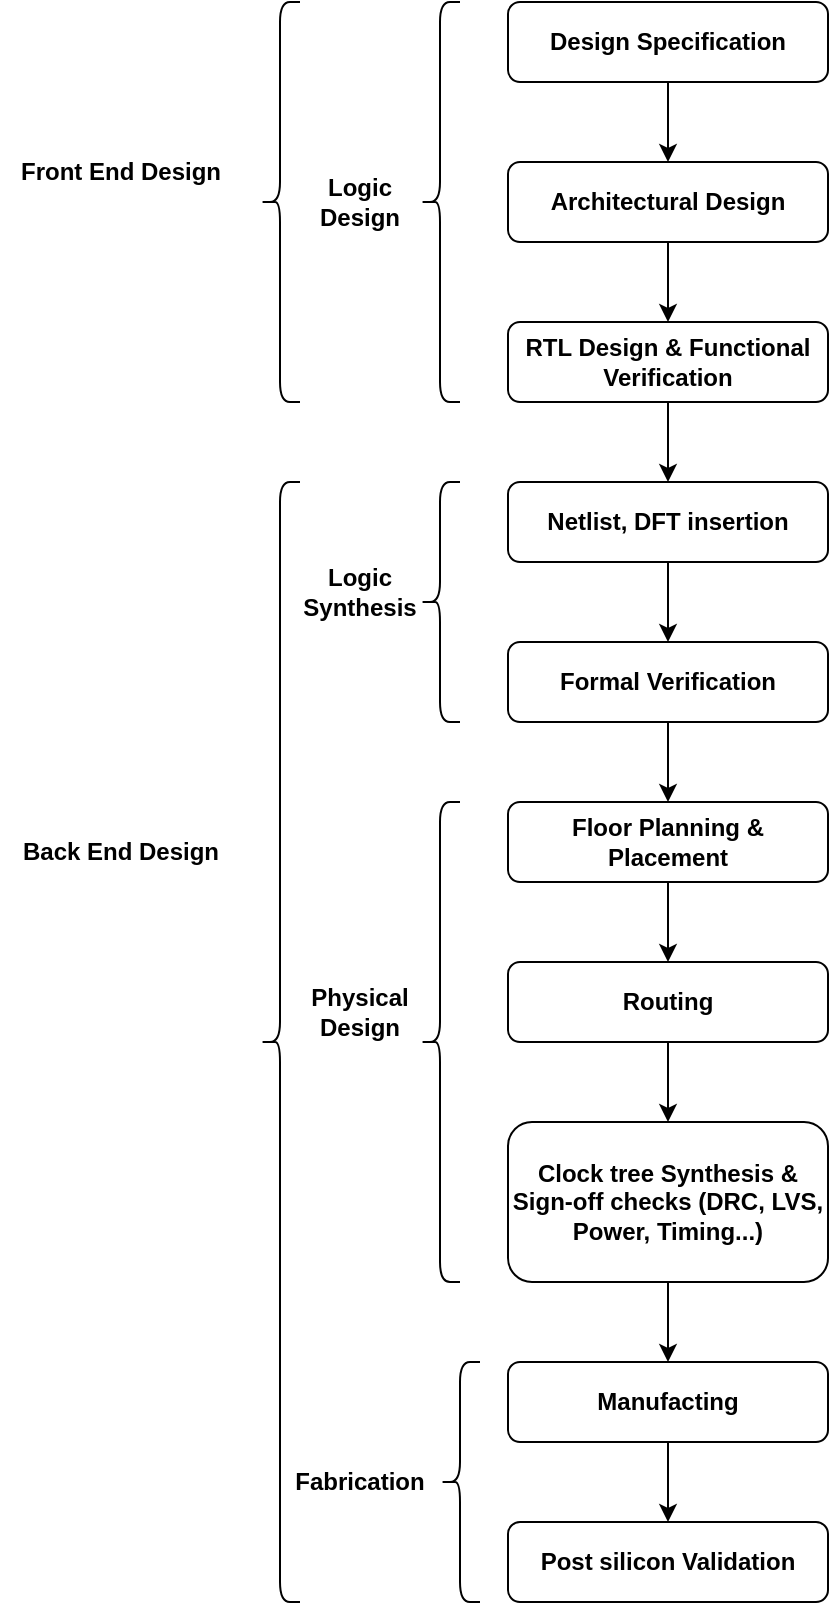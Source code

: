 <mxfile version="20.2.2" type="github">
  <diagram id="eTKXflUfl4-RCfoEZXk9" name="Page-1">
    <mxGraphModel dx="933" dy="1003" grid="1" gridSize="10" guides="1" tooltips="1" connect="1" arrows="1" fold="1" page="1" pageScale="1" pageWidth="827" pageHeight="1169" math="0" shadow="0">
      <root>
        <mxCell id="0" />
        <mxCell id="1" parent="0" />
        <mxCell id="n4KOck0vuXahiF06DN0H-1" value="" style="edgeStyle=orthogonalEdgeStyle;rounded=0;orthogonalLoop=1;jettySize=auto;html=1;fontStyle=1" edge="1" parent="1" source="Jeif5EHzdhHV3ytBhgdj-1" target="Jeif5EHzdhHV3ytBhgdj-3">
          <mxGeometry relative="1" as="geometry" />
        </mxCell>
        <mxCell id="Jeif5EHzdhHV3ytBhgdj-1" value="Design Specification" style="rounded=1;whiteSpace=wrap;html=1;fontStyle=1" parent="1" vertex="1">
          <mxGeometry x="334" y="40" width="160" height="40" as="geometry" />
        </mxCell>
        <mxCell id="n4KOck0vuXahiF06DN0H-3" value="" style="edgeStyle=orthogonalEdgeStyle;rounded=0;orthogonalLoop=1;jettySize=auto;html=1;fontStyle=1" edge="1" parent="1" source="Jeif5EHzdhHV3ytBhgdj-2" target="Jeif5EHzdhHV3ytBhgdj-4">
          <mxGeometry relative="1" as="geometry" />
        </mxCell>
        <mxCell id="Jeif5EHzdhHV3ytBhgdj-2" value="RTL Design &amp;amp; Functional Verification" style="rounded=1;whiteSpace=wrap;html=1;fontStyle=1" parent="1" vertex="1">
          <mxGeometry x="334" y="200" width="160" height="40" as="geometry" />
        </mxCell>
        <mxCell id="n4KOck0vuXahiF06DN0H-2" value="" style="edgeStyle=orthogonalEdgeStyle;rounded=0;orthogonalLoop=1;jettySize=auto;html=1;fontStyle=1" edge="1" parent="1" source="Jeif5EHzdhHV3ytBhgdj-3" target="Jeif5EHzdhHV3ytBhgdj-2">
          <mxGeometry relative="1" as="geometry" />
        </mxCell>
        <mxCell id="Jeif5EHzdhHV3ytBhgdj-3" value="Architectural Design" style="rounded=1;whiteSpace=wrap;html=1;fontStyle=1" parent="1" vertex="1">
          <mxGeometry x="334" y="120" width="160" height="40" as="geometry" />
        </mxCell>
        <mxCell id="n4KOck0vuXahiF06DN0H-11" value="" style="edgeStyle=orthogonalEdgeStyle;rounded=0;orthogonalLoop=1;jettySize=auto;html=1;fontStyle=1" edge="1" parent="1" source="Jeif5EHzdhHV3ytBhgdj-4" target="n4KOck0vuXahiF06DN0H-5">
          <mxGeometry relative="1" as="geometry" />
        </mxCell>
        <mxCell id="Jeif5EHzdhHV3ytBhgdj-4" value="Netlist, DFT insertion" style="rounded=1;whiteSpace=wrap;html=1;fontStyle=1" parent="1" vertex="1">
          <mxGeometry x="334" y="280" width="160" height="40" as="geometry" />
        </mxCell>
        <mxCell id="n4KOck0vuXahiF06DN0H-4" value="" style="edgeStyle=orthogonalEdgeStyle;rounded=0;orthogonalLoop=1;jettySize=auto;html=1;fontStyle=1" edge="1" parent="1" source="n4KOck0vuXahiF06DN0H-5" target="n4KOck0vuXahiF06DN0H-9">
          <mxGeometry relative="1" as="geometry" />
        </mxCell>
        <mxCell id="n4KOck0vuXahiF06DN0H-5" value="Formal Verification" style="rounded=1;whiteSpace=wrap;html=1;fontStyle=1" vertex="1" parent="1">
          <mxGeometry x="334" y="360" width="160" height="40" as="geometry" />
        </mxCell>
        <mxCell id="n4KOck0vuXahiF06DN0H-6" value="" style="edgeStyle=orthogonalEdgeStyle;rounded=0;orthogonalLoop=1;jettySize=auto;html=1;fontStyle=1" edge="1" parent="1" source="n4KOck0vuXahiF06DN0H-7" target="n4KOck0vuXahiF06DN0H-10">
          <mxGeometry relative="1" as="geometry" />
        </mxCell>
        <mxCell id="n4KOck0vuXahiF06DN0H-7" value="Routing" style="rounded=1;whiteSpace=wrap;html=1;fontStyle=1" vertex="1" parent="1">
          <mxGeometry x="334" y="520" width="160" height="40" as="geometry" />
        </mxCell>
        <mxCell id="n4KOck0vuXahiF06DN0H-8" value="" style="edgeStyle=orthogonalEdgeStyle;rounded=0;orthogonalLoop=1;jettySize=auto;html=1;fontStyle=1" edge="1" parent="1" source="n4KOck0vuXahiF06DN0H-9" target="n4KOck0vuXahiF06DN0H-7">
          <mxGeometry relative="1" as="geometry" />
        </mxCell>
        <mxCell id="n4KOck0vuXahiF06DN0H-9" value="Floor Planning &amp;amp; Placement" style="rounded=1;whiteSpace=wrap;html=1;fontStyle=1" vertex="1" parent="1">
          <mxGeometry x="334" y="440" width="160" height="40" as="geometry" />
        </mxCell>
        <mxCell id="n4KOck0vuXahiF06DN0H-25" value="" style="edgeStyle=orthogonalEdgeStyle;rounded=0;orthogonalLoop=1;jettySize=auto;html=1;fontStyle=1" edge="1" parent="1" source="n4KOck0vuXahiF06DN0H-10" target="n4KOck0vuXahiF06DN0H-24">
          <mxGeometry relative="1" as="geometry" />
        </mxCell>
        <mxCell id="n4KOck0vuXahiF06DN0H-10" value="Clock tree Synthesis &amp;amp; Sign-off checks (DRC, LVS, Power, Timing...)" style="rounded=1;whiteSpace=wrap;html=1;fontStyle=1" vertex="1" parent="1">
          <mxGeometry x="334" y="600" width="160" height="80" as="geometry" />
        </mxCell>
        <mxCell id="n4KOck0vuXahiF06DN0H-12" value="Front End Design" style="text;html=1;align=center;verticalAlign=middle;resizable=0;points=[];autosize=1;strokeColor=none;fillColor=none;fontStyle=1" vertex="1" parent="1">
          <mxGeometry x="80" y="110" width="120" height="30" as="geometry" />
        </mxCell>
        <mxCell id="n4KOck0vuXahiF06DN0H-15" value="" style="shape=curlyBracket;whiteSpace=wrap;html=1;rounded=1;fontStyle=1" vertex="1" parent="1">
          <mxGeometry x="210" y="40" width="20" height="200" as="geometry" />
        </mxCell>
        <mxCell id="n4KOck0vuXahiF06DN0H-16" value="Back End Design" style="text;html=1;align=center;verticalAlign=middle;resizable=0;points=[];autosize=1;strokeColor=none;fillColor=none;fontStyle=1" vertex="1" parent="1">
          <mxGeometry x="80" y="450" width="120" height="30" as="geometry" />
        </mxCell>
        <mxCell id="n4KOck0vuXahiF06DN0H-17" value="" style="shape=curlyBracket;whiteSpace=wrap;html=1;rounded=1;fontStyle=1" vertex="1" parent="1">
          <mxGeometry x="210" y="280" width="20" height="560" as="geometry" />
        </mxCell>
        <mxCell id="n4KOck0vuXahiF06DN0H-18" value="Logic Synthesis" style="text;html=1;strokeColor=none;fillColor=none;align=center;verticalAlign=middle;whiteSpace=wrap;rounded=0;fontStyle=1" vertex="1" parent="1">
          <mxGeometry x="230" y="320" width="60" height="30" as="geometry" />
        </mxCell>
        <mxCell id="n4KOck0vuXahiF06DN0H-19" value="" style="shape=curlyBracket;whiteSpace=wrap;html=1;rounded=1;fontStyle=1" vertex="1" parent="1">
          <mxGeometry x="290" y="280" width="20" height="120" as="geometry" />
        </mxCell>
        <mxCell id="n4KOck0vuXahiF06DN0H-20" value="Physical&lt;br&gt;Design" style="text;html=1;strokeColor=none;fillColor=none;align=center;verticalAlign=middle;whiteSpace=wrap;rounded=0;fontStyle=1" vertex="1" parent="1">
          <mxGeometry x="230" y="530" width="60" height="30" as="geometry" />
        </mxCell>
        <mxCell id="n4KOck0vuXahiF06DN0H-21" value="" style="shape=curlyBracket;whiteSpace=wrap;html=1;rounded=1;fontStyle=1" vertex="1" parent="1">
          <mxGeometry x="290" y="440" width="20" height="240" as="geometry" />
        </mxCell>
        <mxCell id="n4KOck0vuXahiF06DN0H-27" value="" style="edgeStyle=orthogonalEdgeStyle;rounded=0;orthogonalLoop=1;jettySize=auto;html=1;fontStyle=1" edge="1" parent="1" source="n4KOck0vuXahiF06DN0H-24" target="n4KOck0vuXahiF06DN0H-26">
          <mxGeometry relative="1" as="geometry" />
        </mxCell>
        <mxCell id="n4KOck0vuXahiF06DN0H-24" value="Manufacting" style="rounded=1;whiteSpace=wrap;html=1;fontStyle=1" vertex="1" parent="1">
          <mxGeometry x="334" y="720" width="160" height="40" as="geometry" />
        </mxCell>
        <mxCell id="n4KOck0vuXahiF06DN0H-26" value="Post silicon Validation" style="rounded=1;whiteSpace=wrap;html=1;fontStyle=1" vertex="1" parent="1">
          <mxGeometry x="334" y="800" width="160" height="40" as="geometry" />
        </mxCell>
        <mxCell id="n4KOck0vuXahiF06DN0H-28" value="Logic Design" style="text;html=1;strokeColor=none;fillColor=none;align=center;verticalAlign=middle;whiteSpace=wrap;rounded=0;fontStyle=1" vertex="1" parent="1">
          <mxGeometry x="230" y="125" width="60" height="30" as="geometry" />
        </mxCell>
        <mxCell id="n4KOck0vuXahiF06DN0H-29" value="" style="shape=curlyBracket;whiteSpace=wrap;html=1;rounded=1;fontStyle=1" vertex="1" parent="1">
          <mxGeometry x="290" y="40" width="20" height="200" as="geometry" />
        </mxCell>
        <mxCell id="n4KOck0vuXahiF06DN0H-30" value="Fabrication" style="text;html=1;strokeColor=none;fillColor=none;align=center;verticalAlign=middle;whiteSpace=wrap;rounded=0;fontStyle=1" vertex="1" parent="1">
          <mxGeometry x="230" y="765" width="60" height="30" as="geometry" />
        </mxCell>
        <mxCell id="n4KOck0vuXahiF06DN0H-31" value="" style="shape=curlyBracket;whiteSpace=wrap;html=1;rounded=1;fontStyle=1" vertex="1" parent="1">
          <mxGeometry x="300" y="720" width="20" height="120" as="geometry" />
        </mxCell>
      </root>
    </mxGraphModel>
  </diagram>
</mxfile>
